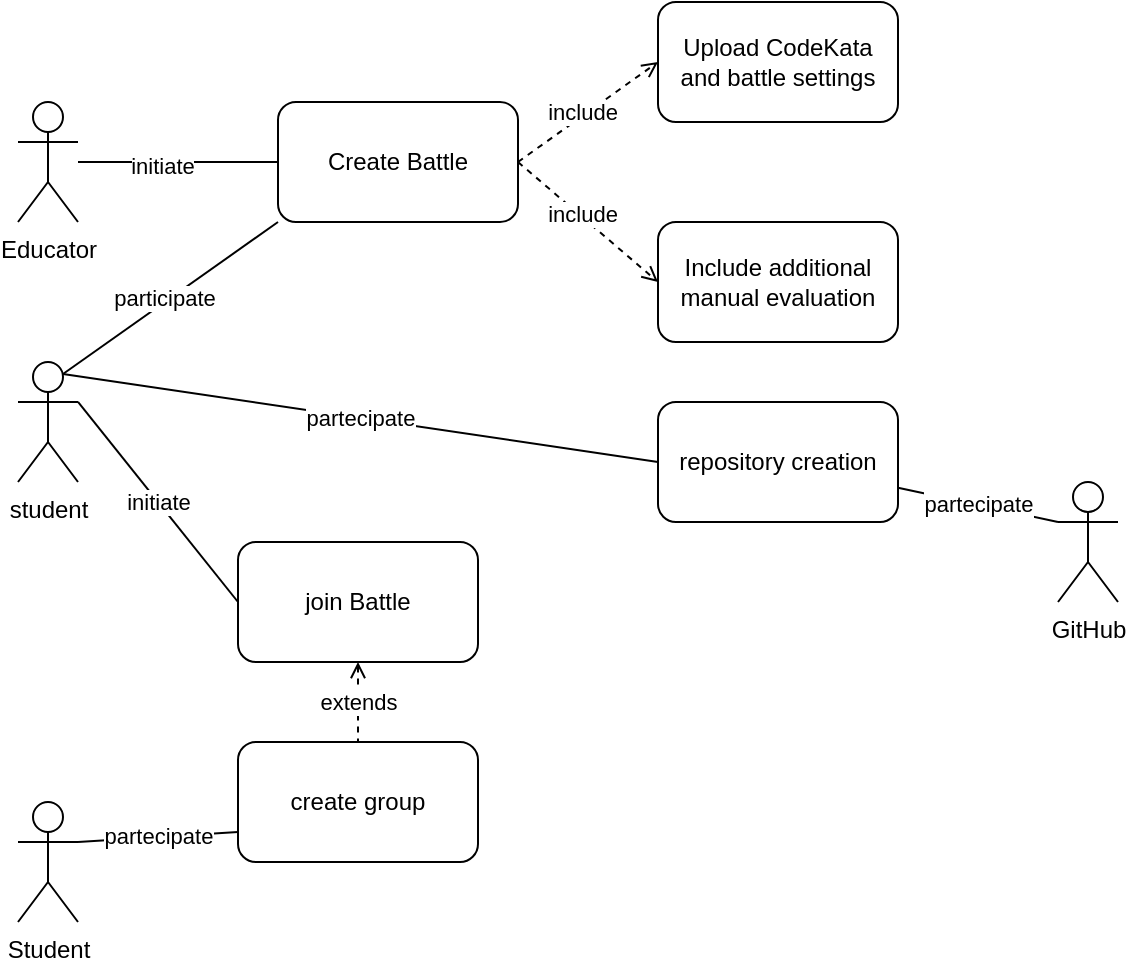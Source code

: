 <mxfile version="22.1.0" type="device">
  <diagram name="Pagina-1" id="lwiuZCtT7IoAGvXuwIkr">
    <mxGraphModel dx="890" dy="491" grid="1" gridSize="10" guides="1" tooltips="1" connect="1" arrows="1" fold="1" page="1" pageScale="1" pageWidth="827" pageHeight="1169" math="0" shadow="0">
      <root>
        <mxCell id="0" />
        <mxCell id="1" parent="0" />
        <mxCell id="s0uS01qcBZFRv248yT1l-1" value="Educator" style="shape=umlActor;verticalLabelPosition=bottom;verticalAlign=top;html=1;outlineConnect=0;" vertex="1" parent="1">
          <mxGeometry x="120" y="130" width="30" height="60" as="geometry" />
        </mxCell>
        <mxCell id="s0uS01qcBZFRv248yT1l-23" value="initiate" style="rounded=0;orthogonalLoop=1;jettySize=auto;html=1;exitX=1;exitY=0.333;exitDx=0;exitDy=0;exitPerimeter=0;entryX=0;entryY=0.5;entryDx=0;entryDy=0;endArrow=none;endFill=0;" edge="1" parent="1" source="s0uS01qcBZFRv248yT1l-2" target="s0uS01qcBZFRv248yT1l-19">
          <mxGeometry relative="1" as="geometry" />
        </mxCell>
        <mxCell id="s0uS01qcBZFRv248yT1l-28" value="partecipate" style="rounded=0;orthogonalLoop=1;jettySize=auto;html=1;exitX=0.75;exitY=0.1;exitDx=0;exitDy=0;exitPerimeter=0;entryX=0;entryY=0.5;entryDx=0;entryDy=0;endArrow=none;endFill=0;" edge="1" parent="1" source="s0uS01qcBZFRv248yT1l-2" target="s0uS01qcBZFRv248yT1l-26">
          <mxGeometry relative="1" as="geometry" />
        </mxCell>
        <mxCell id="s0uS01qcBZFRv248yT1l-2" value="student" style="shape=umlActor;verticalLabelPosition=bottom;verticalAlign=top;html=1;outlineConnect=0;" vertex="1" parent="1">
          <mxGeometry x="120" y="260" width="30" height="60" as="geometry" />
        </mxCell>
        <mxCell id="s0uS01qcBZFRv248yT1l-27" value="partecipate" style="rounded=0;orthogonalLoop=1;jettySize=auto;html=1;exitX=0;exitY=0.333;exitDx=0;exitDy=0;exitPerimeter=0;endArrow=none;endFill=0;" edge="1" parent="1" source="s0uS01qcBZFRv248yT1l-3" target="s0uS01qcBZFRv248yT1l-26">
          <mxGeometry relative="1" as="geometry" />
        </mxCell>
        <mxCell id="s0uS01qcBZFRv248yT1l-3" value="GitHub" style="shape=umlActor;verticalLabelPosition=bottom;verticalAlign=top;html=1;outlineConnect=0;" vertex="1" parent="1">
          <mxGeometry x="640" y="320" width="30" height="60" as="geometry" />
        </mxCell>
        <mxCell id="s0uS01qcBZFRv248yT1l-24" value="partecipate" style="rounded=0;orthogonalLoop=1;jettySize=auto;html=1;exitX=1;exitY=0.333;exitDx=0;exitDy=0;exitPerimeter=0;entryX=0;entryY=0.75;entryDx=0;entryDy=0;endArrow=none;endFill=0;" edge="1" parent="1" source="s0uS01qcBZFRv248yT1l-4" target="s0uS01qcBZFRv248yT1l-20">
          <mxGeometry relative="1" as="geometry" />
        </mxCell>
        <mxCell id="s0uS01qcBZFRv248yT1l-4" value="Student" style="shape=umlActor;verticalLabelPosition=bottom;verticalAlign=top;html=1;outlineConnect=0;" vertex="1" parent="1">
          <mxGeometry x="120" y="480" width="30" height="60" as="geometry" />
        </mxCell>
        <mxCell id="s0uS01qcBZFRv248yT1l-5" value="Create Battle" style="rounded=1;whiteSpace=wrap;html=1;" vertex="1" parent="1">
          <mxGeometry x="250" y="130" width="120" height="60" as="geometry" />
        </mxCell>
        <mxCell id="s0uS01qcBZFRv248yT1l-6" value="" style="endArrow=none;html=1;rounded=0;entryX=0;entryY=0.5;entryDx=0;entryDy=0;" edge="1" parent="1" source="s0uS01qcBZFRv248yT1l-1" target="s0uS01qcBZFRv248yT1l-5">
          <mxGeometry width="50" height="50" relative="1" as="geometry">
            <mxPoint x="200" y="200" as="sourcePoint" />
            <mxPoint x="440" y="300" as="targetPoint" />
          </mxGeometry>
        </mxCell>
        <mxCell id="s0uS01qcBZFRv248yT1l-16" value="initiate" style="edgeLabel;html=1;align=center;verticalAlign=middle;resizable=0;points=[];" vertex="1" connectable="0" parent="s0uS01qcBZFRv248yT1l-6">
          <mxGeometry x="-0.16" y="-2" relative="1" as="geometry">
            <mxPoint as="offset" />
          </mxGeometry>
        </mxCell>
        <mxCell id="s0uS01qcBZFRv248yT1l-7" value="Upload CodeKata and battle settings" style="rounded=1;whiteSpace=wrap;html=1;" vertex="1" parent="1">
          <mxGeometry x="440" y="80" width="120" height="60" as="geometry" />
        </mxCell>
        <mxCell id="s0uS01qcBZFRv248yT1l-8" value="Include additional manual evaluation" style="rounded=1;whiteSpace=wrap;html=1;" vertex="1" parent="1">
          <mxGeometry x="440" y="190" width="120" height="60" as="geometry" />
        </mxCell>
        <mxCell id="s0uS01qcBZFRv248yT1l-12" value="" style="endArrow=open;dashed=1;html=1;rounded=0;exitX=1;exitY=0.5;exitDx=0;exitDy=0;entryX=0;entryY=0.5;entryDx=0;entryDy=0;endFill=0;" edge="1" parent="1" source="s0uS01qcBZFRv248yT1l-5" target="s0uS01qcBZFRv248yT1l-7">
          <mxGeometry width="50" height="50" relative="1" as="geometry">
            <mxPoint x="390" y="350" as="sourcePoint" />
            <mxPoint x="440" y="300" as="targetPoint" />
          </mxGeometry>
        </mxCell>
        <mxCell id="s0uS01qcBZFRv248yT1l-14" value="include" style="edgeLabel;html=1;align=center;verticalAlign=middle;resizable=0;points=[];" vertex="1" connectable="0" parent="s0uS01qcBZFRv248yT1l-12">
          <mxGeometry x="-0.057" y="2" relative="1" as="geometry">
            <mxPoint as="offset" />
          </mxGeometry>
        </mxCell>
        <mxCell id="s0uS01qcBZFRv248yT1l-13" value="" style="endArrow=open;dashed=1;html=1;rounded=0;exitX=1;exitY=0.5;exitDx=0;exitDy=0;entryX=0;entryY=0.5;entryDx=0;entryDy=0;endFill=0;" edge="1" parent="1" source="s0uS01qcBZFRv248yT1l-5" target="s0uS01qcBZFRv248yT1l-8">
          <mxGeometry width="50" height="50" relative="1" as="geometry">
            <mxPoint x="390" y="350" as="sourcePoint" />
            <mxPoint x="440" y="300" as="targetPoint" />
          </mxGeometry>
        </mxCell>
        <mxCell id="s0uS01qcBZFRv248yT1l-15" value="include" style="edgeLabel;html=1;align=center;verticalAlign=middle;resizable=0;points=[];" vertex="1" connectable="0" parent="s0uS01qcBZFRv248yT1l-13">
          <mxGeometry x="-0.106" y="1" relative="1" as="geometry">
            <mxPoint as="offset" />
          </mxGeometry>
        </mxCell>
        <mxCell id="s0uS01qcBZFRv248yT1l-17" value="" style="endArrow=none;html=1;rounded=0;exitX=0.75;exitY=0.1;exitDx=0;exitDy=0;exitPerimeter=0;entryX=0;entryY=1;entryDx=0;entryDy=0;" edge="1" parent="1" source="s0uS01qcBZFRv248yT1l-2" target="s0uS01qcBZFRv248yT1l-5">
          <mxGeometry width="50" height="50" relative="1" as="geometry">
            <mxPoint x="390" y="350" as="sourcePoint" />
            <mxPoint x="440" y="300" as="targetPoint" />
          </mxGeometry>
        </mxCell>
        <mxCell id="s0uS01qcBZFRv248yT1l-18" value="participate" style="edgeLabel;html=1;align=center;verticalAlign=middle;resizable=0;points=[];" vertex="1" connectable="0" parent="s0uS01qcBZFRv248yT1l-17">
          <mxGeometry x="-0.032" y="2" relative="1" as="geometry">
            <mxPoint as="offset" />
          </mxGeometry>
        </mxCell>
        <mxCell id="s0uS01qcBZFRv248yT1l-19" value="join Battle" style="rounded=1;whiteSpace=wrap;html=1;" vertex="1" parent="1">
          <mxGeometry x="230" y="350" width="120" height="60" as="geometry" />
        </mxCell>
        <mxCell id="s0uS01qcBZFRv248yT1l-20" value="create group" style="rounded=1;whiteSpace=wrap;html=1;" vertex="1" parent="1">
          <mxGeometry x="230" y="450" width="120" height="60" as="geometry" />
        </mxCell>
        <mxCell id="s0uS01qcBZFRv248yT1l-25" value="extends" style="endArrow=none;dashed=1;html=1;rounded=0;exitX=0.5;exitY=1;exitDx=0;exitDy=0;entryX=0.5;entryY=0;entryDx=0;entryDy=0;startArrow=open;startFill=0;" edge="1" parent="1" source="s0uS01qcBZFRv248yT1l-19" target="s0uS01qcBZFRv248yT1l-20">
          <mxGeometry width="50" height="50" relative="1" as="geometry">
            <mxPoint x="390" y="500" as="sourcePoint" />
            <mxPoint x="440" y="450" as="targetPoint" />
          </mxGeometry>
        </mxCell>
        <mxCell id="s0uS01qcBZFRv248yT1l-26" value="repository creation" style="rounded=1;whiteSpace=wrap;html=1;" vertex="1" parent="1">
          <mxGeometry x="440" y="280" width="120" height="60" as="geometry" />
        </mxCell>
      </root>
    </mxGraphModel>
  </diagram>
</mxfile>
